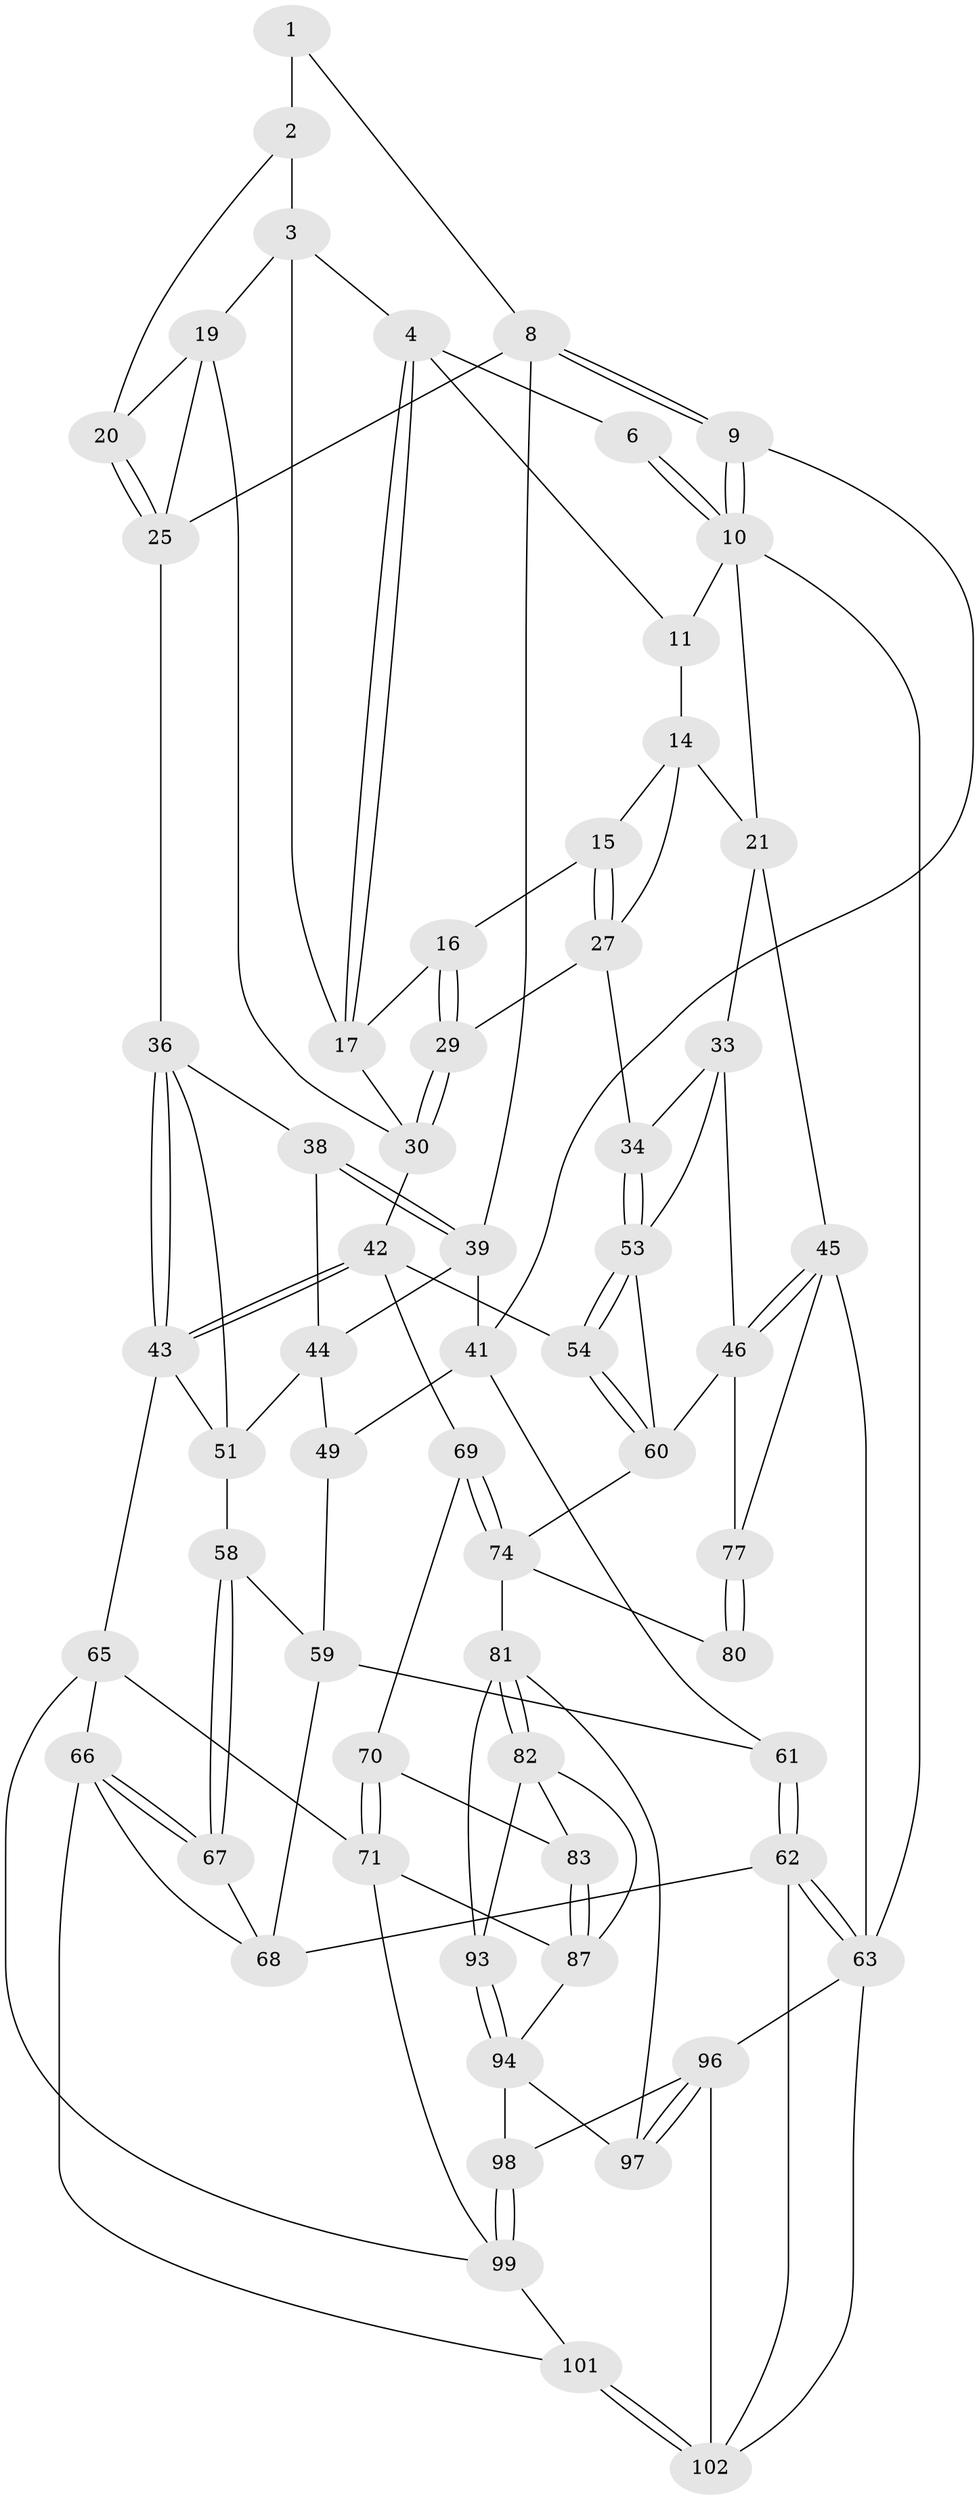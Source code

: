 // original degree distribution, {3: 0.019230769230769232, 4: 0.2403846153846154, 5: 0.5192307692307693, 6: 0.22115384615384615}
// Generated by graph-tools (version 1.1) at 2025/11/02/27/25 16:11:51]
// undirected, 63 vertices, 141 edges
graph export_dot {
graph [start="1"]
  node [color=gray90,style=filled];
  1 [pos="+0.2311025063857518+0",super="+7"];
  2 [pos="+0.2715753871489445+0.03425707436415914",super="+13"];
  3 [pos="+0.3261405441092048+0.07746589476019224",super="+18"];
  4 [pos="+0.514935998838725+0.02314144409758891",super="+5"];
  6 [pos="+0.2286245788811332+0"];
  8 [pos="+0+0.1994896545236414",super="+26"];
  9 [pos="+0+0.19655067084818742"];
  10 [pos="+0+0",super="+12"];
  11 [pos="+0.8175986977608422+0"];
  14 [pos="+0.8055382657028437+0",super="+23"];
  15 [pos="+0.689865478599755+0.16821538217813595"];
  16 [pos="+0.6629481167818563+0.17238983172361966"];
  17 [pos="+0.5162126723337623+0.12717146793385403",super="+24"];
  19 [pos="+0.3623478462142332+0.22718772219197939",super="+32"];
  20 [pos="+0.23687507618373294+0.15089560158956544"];
  21 [pos="+1+0.12745706995102288",super="+22"];
  25 [pos="+0.1372839753583977+0.253733903177077",super="+35"];
  27 [pos="+0.7703739693499868+0.2420891623547083",super="+28"];
  29 [pos="+0.5806097051096778+0.38859026134894953"];
  30 [pos="+0.5732954941874252+0.39068407688820134",super="+31"];
  33 [pos="+0.8888509994488574+0.4118127053706457",super="+47"];
  34 [pos="+0.7609960496636935+0.4314598281076802"];
  36 [pos="+0.28039699495106074+0.43276448386892835",super="+37"];
  38 [pos="+0.20741486677306528+0.43105790148215245"];
  39 [pos="+0.15259103078374917+0.35236607079255866",super="+40"];
  41 [pos="+0+0.3429375273037333",super="+50"];
  42 [pos="+0.5021581978064191+0.5011538145308806",super="+55"];
  43 [pos="+0.441335702786844+0.5327919838026939",super="+57"];
  44 [pos="+0.14406968014941307+0.4652495757415568",super="+48"];
  45 [pos="+1+0.5534071915259755",super="+76"];
  46 [pos="+1+0.549288466729401",super="+75"];
  49 [pos="+0.05127575419640326+0.5212108797180539"];
  51 [pos="+0.2018947625110514+0.5954022541507109",super="+52"];
  53 [pos="+0.761650212567256+0.47051969909316854",super="+56"];
  54 [pos="+0.7267086883900605+0.58270260880617"];
  58 [pos="+0.16686541600500382+0.6040222882659796"];
  59 [pos="+0.11065955703852808+0.6104998731972118",super="+64"];
  60 [pos="+0.774920465687693+0.631795695462007",super="+73"];
  61 [pos="+0+0.7680591805088133"];
  62 [pos="+0+0.9602548514024135",super="+91"];
  63 [pos="+0+1",super="+84"];
  65 [pos="+0.37685392224506503+0.7188309635771526",super="+72"];
  66 [pos="+0.2319922211615917+0.7905028298482907",super="+85"];
  67 [pos="+0.1817448950936365+0.7516055973937013"];
  68 [pos="+0.03975605481064146+0.7347399073477234",super="+86"];
  69 [pos="+0.6174981953390195+0.6906247934058661"];
  70 [pos="+0.6017445892700363+0.7217413302466705"];
  71 [pos="+0.541783792279439+0.7887990804685021",super="+88"];
  74 [pos="+0.7755039491483252+0.721207661199953",super="+79"];
  77 [pos="+0.9448677809233513+0.8391955707037114",super="+78"];
  80 [pos="+0.8059704479234664+0.7713622631584366"];
  81 [pos="+0.7921400653089211+0.7711612342629194",super="+92"];
  82 [pos="+0.7204193530233127+0.7975366218091166",super="+89"];
  83 [pos="+0.7074237350737765+0.796020187432955"];
  87 [pos="+0.6018741984684487+0.8216983540745013",super="+90"];
  93 [pos="+0.699137480532129+0.8680046893780448"];
  94 [pos="+0.6888467673090062+0.9347090702621709",super="+95"];
  96 [pos="+1+1",super="+103"];
  97 [pos="+0.7713087613539557+0.8920312051910124"];
  98 [pos="+0.5896881591146755+1"];
  99 [pos="+0.5853559848454564+1",super="+100"];
  101 [pos="+0.2664354920546926+1"];
  102 [pos="+0.2598048978580039+1",super="+104"];
  1 -- 2 [weight=2];
  1 -- 8;
  2 -- 3;
  2 -- 20;
  3 -- 4;
  3 -- 19;
  3 -- 17;
  4 -- 17;
  4 -- 17;
  4 -- 11;
  4 -- 6;
  6 -- 10;
  6 -- 10;
  8 -- 9;
  8 -- 9;
  8 -- 25;
  8 -- 39;
  9 -- 10;
  9 -- 10;
  9 -- 41;
  10 -- 63 [weight=2];
  10 -- 11;
  10 -- 21;
  11 -- 14;
  14 -- 15;
  14 -- 27;
  14 -- 21;
  15 -- 16;
  15 -- 27;
  15 -- 27;
  16 -- 17;
  16 -- 29;
  16 -- 29;
  17 -- 30;
  19 -- 20;
  19 -- 30;
  19 -- 25;
  20 -- 25;
  20 -- 25;
  21 -- 45;
  21 -- 33;
  25 -- 36;
  27 -- 34;
  27 -- 29;
  29 -- 30;
  29 -- 30;
  30 -- 42;
  33 -- 34;
  33 -- 53;
  33 -- 46;
  34 -- 53;
  34 -- 53;
  36 -- 43;
  36 -- 43;
  36 -- 51;
  36 -- 38;
  38 -- 39;
  38 -- 39;
  38 -- 44;
  39 -- 41;
  39 -- 44;
  41 -- 49;
  41 -- 61;
  42 -- 43;
  42 -- 43;
  42 -- 69;
  42 -- 54;
  43 -- 65;
  43 -- 51;
  44 -- 49;
  44 -- 51;
  45 -- 46;
  45 -- 46;
  45 -- 77;
  45 -- 63;
  46 -- 60;
  46 -- 77;
  49 -- 59;
  51 -- 58;
  53 -- 54;
  53 -- 54;
  53 -- 60;
  54 -- 60;
  54 -- 60;
  58 -- 59;
  58 -- 67;
  58 -- 67;
  59 -- 68;
  59 -- 61;
  60 -- 74;
  61 -- 62;
  61 -- 62;
  62 -- 63;
  62 -- 63;
  62 -- 102;
  62 -- 68;
  63 -- 102;
  63 -- 96;
  65 -- 66;
  65 -- 99;
  65 -- 71;
  66 -- 67;
  66 -- 67;
  66 -- 101;
  66 -- 68;
  67 -- 68;
  69 -- 70;
  69 -- 74;
  69 -- 74;
  70 -- 71;
  70 -- 71;
  70 -- 83;
  71 -- 99;
  71 -- 87;
  74 -- 80;
  74 -- 81;
  77 -- 80 [weight=2];
  77 -- 80;
  81 -- 82;
  81 -- 82;
  81 -- 93;
  81 -- 97;
  82 -- 83;
  82 -- 93;
  82 -- 87;
  83 -- 87;
  83 -- 87;
  87 -- 94;
  93 -- 94;
  93 -- 94;
  94 -- 97;
  94 -- 98;
  96 -- 97;
  96 -- 97;
  96 -- 98;
  96 -- 102;
  98 -- 99;
  98 -- 99;
  99 -- 101;
  101 -- 102;
  101 -- 102;
}

